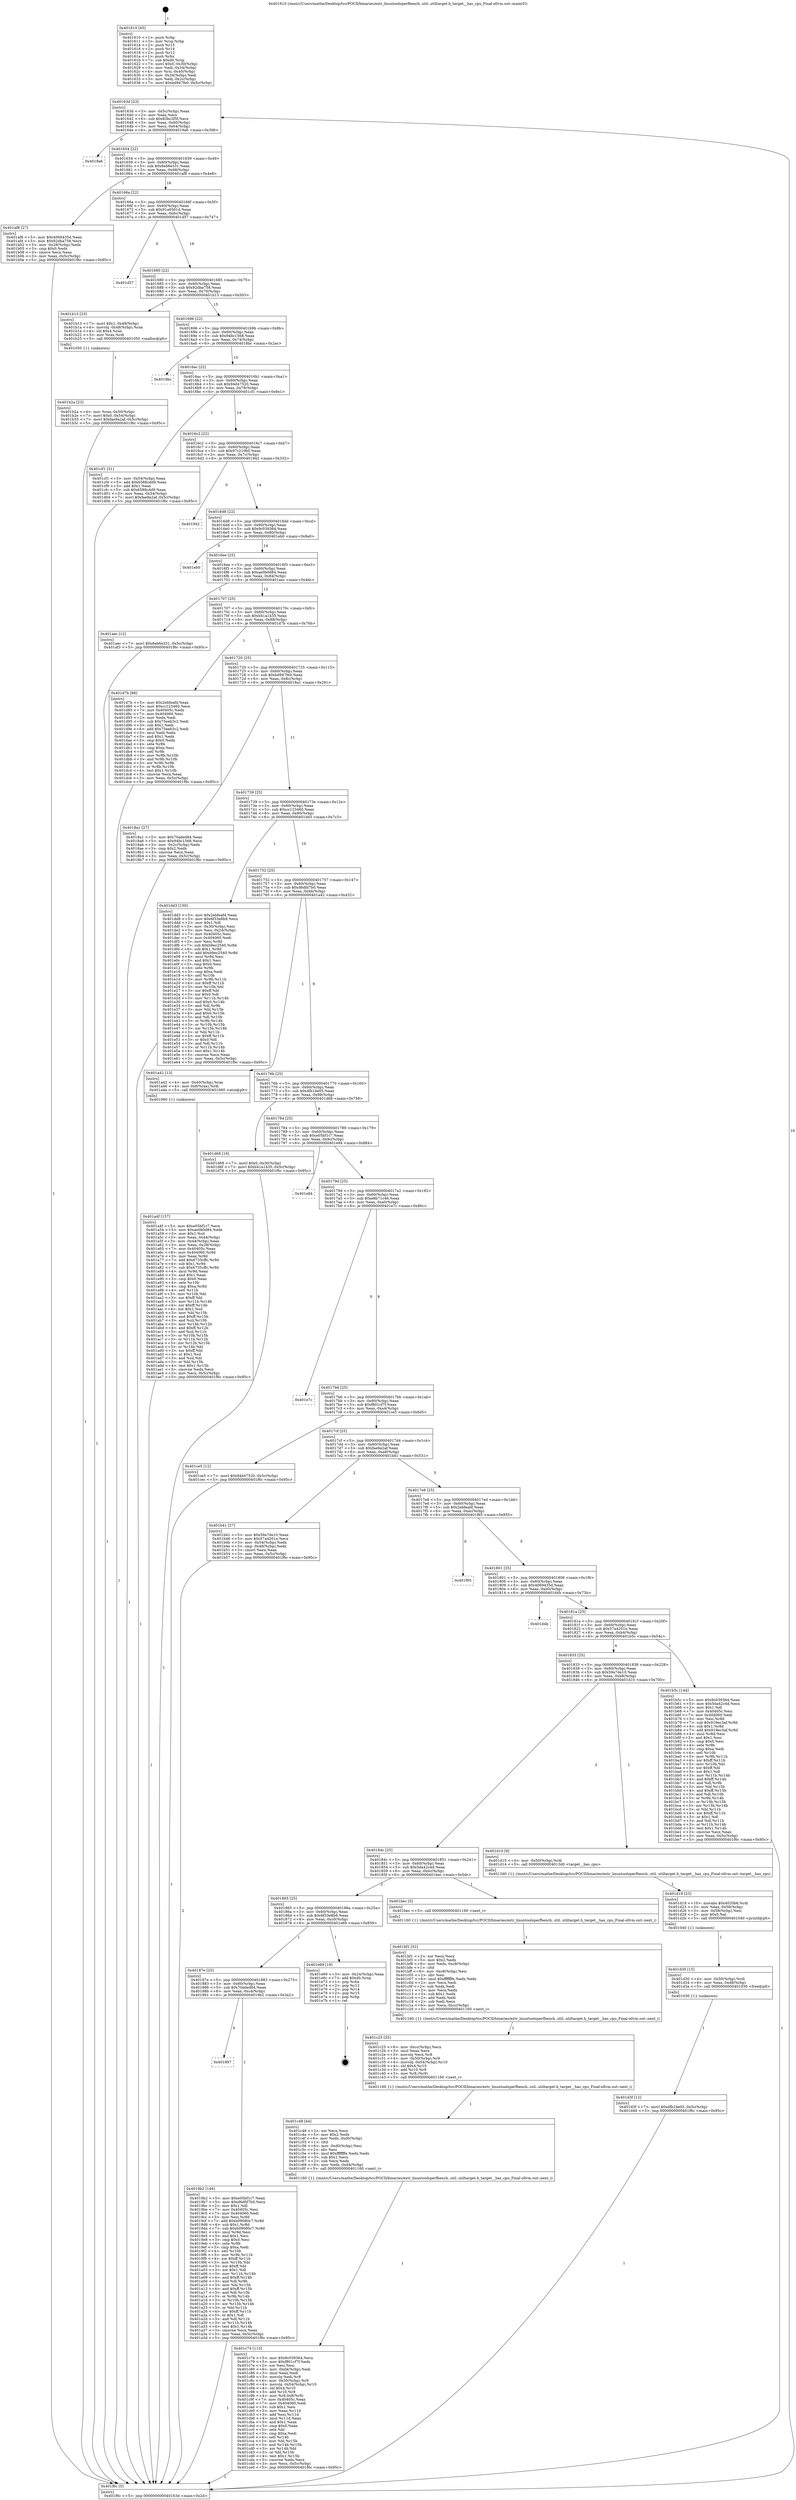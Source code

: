 digraph "0x401610" {
  label = "0x401610 (/mnt/c/Users/mathe/Desktop/tcc/POCII/binaries/extr_linuxtoolsperfbench..util..utiltarget.h_target__has_cpu_Final-ollvm.out::main(0))"
  labelloc = "t"
  node[shape=record]

  Entry [label="",width=0.3,height=0.3,shape=circle,fillcolor=black,style=filled]
  "0x40163d" [label="{
     0x40163d [23]\l
     | [instrs]\l
     &nbsp;&nbsp;0x40163d \<+3\>: mov -0x5c(%rbp),%eax\l
     &nbsp;&nbsp;0x401640 \<+2\>: mov %eax,%ecx\l
     &nbsp;&nbsp;0x401642 \<+6\>: sub $0x83bc3f5f,%ecx\l
     &nbsp;&nbsp;0x401648 \<+3\>: mov %eax,-0x60(%rbp)\l
     &nbsp;&nbsp;0x40164b \<+3\>: mov %ecx,-0x64(%rbp)\l
     &nbsp;&nbsp;0x40164e \<+6\>: je 00000000004019a6 \<main+0x396\>\l
  }"]
  "0x4019a6" [label="{
     0x4019a6\l
  }", style=dashed]
  "0x401654" [label="{
     0x401654 [22]\l
     | [instrs]\l
     &nbsp;&nbsp;0x401654 \<+5\>: jmp 0000000000401659 \<main+0x49\>\l
     &nbsp;&nbsp;0x401659 \<+3\>: mov -0x60(%rbp),%eax\l
     &nbsp;&nbsp;0x40165c \<+5\>: sub $0x8eb6e331,%eax\l
     &nbsp;&nbsp;0x401661 \<+3\>: mov %eax,-0x68(%rbp)\l
     &nbsp;&nbsp;0x401664 \<+6\>: je 0000000000401af8 \<main+0x4e8\>\l
  }"]
  Exit [label="",width=0.3,height=0.3,shape=circle,fillcolor=black,style=filled,peripheries=2]
  "0x401af8" [label="{
     0x401af8 [27]\l
     | [instrs]\l
     &nbsp;&nbsp;0x401af8 \<+5\>: mov $0x4069435d,%eax\l
     &nbsp;&nbsp;0x401afd \<+5\>: mov $0x92dba758,%ecx\l
     &nbsp;&nbsp;0x401b02 \<+3\>: mov -0x28(%rbp),%edx\l
     &nbsp;&nbsp;0x401b05 \<+3\>: cmp $0x0,%edx\l
     &nbsp;&nbsp;0x401b08 \<+3\>: cmove %ecx,%eax\l
     &nbsp;&nbsp;0x401b0b \<+3\>: mov %eax,-0x5c(%rbp)\l
     &nbsp;&nbsp;0x401b0e \<+5\>: jmp 0000000000401f6c \<main+0x95c\>\l
  }"]
  "0x40166a" [label="{
     0x40166a [22]\l
     | [instrs]\l
     &nbsp;&nbsp;0x40166a \<+5\>: jmp 000000000040166f \<main+0x5f\>\l
     &nbsp;&nbsp;0x40166f \<+3\>: mov -0x60(%rbp),%eax\l
     &nbsp;&nbsp;0x401672 \<+5\>: sub $0x91a6561d,%eax\l
     &nbsp;&nbsp;0x401677 \<+3\>: mov %eax,-0x6c(%rbp)\l
     &nbsp;&nbsp;0x40167a \<+6\>: je 0000000000401d57 \<main+0x747\>\l
  }"]
  "0x401d3f" [label="{
     0x401d3f [12]\l
     | [instrs]\l
     &nbsp;&nbsp;0x401d3f \<+7\>: movl $0xdfb1be05,-0x5c(%rbp)\l
     &nbsp;&nbsp;0x401d46 \<+5\>: jmp 0000000000401f6c \<main+0x95c\>\l
  }"]
  "0x401d57" [label="{
     0x401d57\l
  }", style=dashed]
  "0x401680" [label="{
     0x401680 [22]\l
     | [instrs]\l
     &nbsp;&nbsp;0x401680 \<+5\>: jmp 0000000000401685 \<main+0x75\>\l
     &nbsp;&nbsp;0x401685 \<+3\>: mov -0x60(%rbp),%eax\l
     &nbsp;&nbsp;0x401688 \<+5\>: sub $0x92dba758,%eax\l
     &nbsp;&nbsp;0x40168d \<+3\>: mov %eax,-0x70(%rbp)\l
     &nbsp;&nbsp;0x401690 \<+6\>: je 0000000000401b13 \<main+0x503\>\l
  }"]
  "0x401d30" [label="{
     0x401d30 [15]\l
     | [instrs]\l
     &nbsp;&nbsp;0x401d30 \<+4\>: mov -0x50(%rbp),%rdi\l
     &nbsp;&nbsp;0x401d34 \<+6\>: mov %eax,-0xd8(%rbp)\l
     &nbsp;&nbsp;0x401d3a \<+5\>: call 0000000000401030 \<free@plt\>\l
     | [calls]\l
     &nbsp;&nbsp;0x401030 \{1\} (unknown)\l
  }"]
  "0x401b13" [label="{
     0x401b13 [23]\l
     | [instrs]\l
     &nbsp;&nbsp;0x401b13 \<+7\>: movl $0x1,-0x48(%rbp)\l
     &nbsp;&nbsp;0x401b1a \<+4\>: movslq -0x48(%rbp),%rax\l
     &nbsp;&nbsp;0x401b1e \<+4\>: shl $0x4,%rax\l
     &nbsp;&nbsp;0x401b22 \<+3\>: mov %rax,%rdi\l
     &nbsp;&nbsp;0x401b25 \<+5\>: call 0000000000401050 \<malloc@plt\>\l
     | [calls]\l
     &nbsp;&nbsp;0x401050 \{1\} (unknown)\l
  }"]
  "0x401696" [label="{
     0x401696 [22]\l
     | [instrs]\l
     &nbsp;&nbsp;0x401696 \<+5\>: jmp 000000000040169b \<main+0x8b\>\l
     &nbsp;&nbsp;0x40169b \<+3\>: mov -0x60(%rbp),%eax\l
     &nbsp;&nbsp;0x40169e \<+5\>: sub $0x94bc1568,%eax\l
     &nbsp;&nbsp;0x4016a3 \<+3\>: mov %eax,-0x74(%rbp)\l
     &nbsp;&nbsp;0x4016a6 \<+6\>: je 00000000004018bc \<main+0x2ac\>\l
  }"]
  "0x401d19" [label="{
     0x401d19 [23]\l
     | [instrs]\l
     &nbsp;&nbsp;0x401d19 \<+10\>: movabs $0x4020b6,%rdi\l
     &nbsp;&nbsp;0x401d23 \<+3\>: mov %eax,-0x58(%rbp)\l
     &nbsp;&nbsp;0x401d26 \<+3\>: mov -0x58(%rbp),%esi\l
     &nbsp;&nbsp;0x401d29 \<+2\>: mov $0x0,%al\l
     &nbsp;&nbsp;0x401d2b \<+5\>: call 0000000000401040 \<printf@plt\>\l
     | [calls]\l
     &nbsp;&nbsp;0x401040 \{1\} (unknown)\l
  }"]
  "0x4018bc" [label="{
     0x4018bc\l
  }", style=dashed]
  "0x4016ac" [label="{
     0x4016ac [22]\l
     | [instrs]\l
     &nbsp;&nbsp;0x4016ac \<+5\>: jmp 00000000004016b1 \<main+0xa1\>\l
     &nbsp;&nbsp;0x4016b1 \<+3\>: mov -0x60(%rbp),%eax\l
     &nbsp;&nbsp;0x4016b4 \<+5\>: sub $0x94d47520,%eax\l
     &nbsp;&nbsp;0x4016b9 \<+3\>: mov %eax,-0x78(%rbp)\l
     &nbsp;&nbsp;0x4016bc \<+6\>: je 0000000000401cf1 \<main+0x6e1\>\l
  }"]
  "0x401c74" [label="{
     0x401c74 [113]\l
     | [instrs]\l
     &nbsp;&nbsp;0x401c74 \<+5\>: mov $0x9c039364,%ecx\l
     &nbsp;&nbsp;0x401c79 \<+5\>: mov $0xf801cf7f,%edx\l
     &nbsp;&nbsp;0x401c7e \<+2\>: xor %esi,%esi\l
     &nbsp;&nbsp;0x401c80 \<+6\>: mov -0xd4(%rbp),%edi\l
     &nbsp;&nbsp;0x401c86 \<+3\>: imul %eax,%edi\l
     &nbsp;&nbsp;0x401c89 \<+3\>: movslq %edi,%r8\l
     &nbsp;&nbsp;0x401c8c \<+4\>: mov -0x50(%rbp),%r9\l
     &nbsp;&nbsp;0x401c90 \<+4\>: movslq -0x54(%rbp),%r10\l
     &nbsp;&nbsp;0x401c94 \<+4\>: shl $0x4,%r10\l
     &nbsp;&nbsp;0x401c98 \<+3\>: add %r10,%r9\l
     &nbsp;&nbsp;0x401c9b \<+4\>: mov %r8,0x8(%r9)\l
     &nbsp;&nbsp;0x401c9f \<+7\>: mov 0x40405c,%eax\l
     &nbsp;&nbsp;0x401ca6 \<+7\>: mov 0x404060,%edi\l
     &nbsp;&nbsp;0x401cad \<+3\>: sub $0x1,%esi\l
     &nbsp;&nbsp;0x401cb0 \<+3\>: mov %eax,%r11d\l
     &nbsp;&nbsp;0x401cb3 \<+3\>: add %esi,%r11d\l
     &nbsp;&nbsp;0x401cb6 \<+4\>: imul %r11d,%eax\l
     &nbsp;&nbsp;0x401cba \<+3\>: and $0x1,%eax\l
     &nbsp;&nbsp;0x401cbd \<+3\>: cmp $0x0,%eax\l
     &nbsp;&nbsp;0x401cc0 \<+3\>: sete %bl\l
     &nbsp;&nbsp;0x401cc3 \<+3\>: cmp $0xa,%edi\l
     &nbsp;&nbsp;0x401cc6 \<+4\>: setl %r14b\l
     &nbsp;&nbsp;0x401cca \<+3\>: mov %bl,%r15b\l
     &nbsp;&nbsp;0x401ccd \<+3\>: and %r14b,%r15b\l
     &nbsp;&nbsp;0x401cd0 \<+3\>: xor %r14b,%bl\l
     &nbsp;&nbsp;0x401cd3 \<+3\>: or %bl,%r15b\l
     &nbsp;&nbsp;0x401cd6 \<+4\>: test $0x1,%r15b\l
     &nbsp;&nbsp;0x401cda \<+3\>: cmovne %edx,%ecx\l
     &nbsp;&nbsp;0x401cdd \<+3\>: mov %ecx,-0x5c(%rbp)\l
     &nbsp;&nbsp;0x401ce0 \<+5\>: jmp 0000000000401f6c \<main+0x95c\>\l
  }"]
  "0x401cf1" [label="{
     0x401cf1 [31]\l
     | [instrs]\l
     &nbsp;&nbsp;0x401cf1 \<+3\>: mov -0x54(%rbp),%eax\l
     &nbsp;&nbsp;0x401cf4 \<+5\>: add $0x6588cdd9,%eax\l
     &nbsp;&nbsp;0x401cf9 \<+3\>: add $0x1,%eax\l
     &nbsp;&nbsp;0x401cfc \<+5\>: sub $0x6588cdd9,%eax\l
     &nbsp;&nbsp;0x401d01 \<+3\>: mov %eax,-0x54(%rbp)\l
     &nbsp;&nbsp;0x401d04 \<+7\>: movl $0xfae9a2af,-0x5c(%rbp)\l
     &nbsp;&nbsp;0x401d0b \<+5\>: jmp 0000000000401f6c \<main+0x95c\>\l
  }"]
  "0x4016c2" [label="{
     0x4016c2 [22]\l
     | [instrs]\l
     &nbsp;&nbsp;0x4016c2 \<+5\>: jmp 00000000004016c7 \<main+0xb7\>\l
     &nbsp;&nbsp;0x4016c7 \<+3\>: mov -0x60(%rbp),%eax\l
     &nbsp;&nbsp;0x4016ca \<+5\>: sub $0x97c210b0,%eax\l
     &nbsp;&nbsp;0x4016cf \<+3\>: mov %eax,-0x7c(%rbp)\l
     &nbsp;&nbsp;0x4016d2 \<+6\>: je 0000000000401942 \<main+0x332\>\l
  }"]
  "0x401c48" [label="{
     0x401c48 [44]\l
     | [instrs]\l
     &nbsp;&nbsp;0x401c48 \<+2\>: xor %ecx,%ecx\l
     &nbsp;&nbsp;0x401c4a \<+5\>: mov $0x2,%edx\l
     &nbsp;&nbsp;0x401c4f \<+6\>: mov %edx,-0xd0(%rbp)\l
     &nbsp;&nbsp;0x401c55 \<+1\>: cltd\l
     &nbsp;&nbsp;0x401c56 \<+6\>: mov -0xd0(%rbp),%esi\l
     &nbsp;&nbsp;0x401c5c \<+2\>: idiv %esi\l
     &nbsp;&nbsp;0x401c5e \<+6\>: imul $0xfffffffe,%edx,%edx\l
     &nbsp;&nbsp;0x401c64 \<+3\>: sub $0x1,%ecx\l
     &nbsp;&nbsp;0x401c67 \<+2\>: sub %ecx,%edx\l
     &nbsp;&nbsp;0x401c69 \<+6\>: mov %edx,-0xd4(%rbp)\l
     &nbsp;&nbsp;0x401c6f \<+5\>: call 0000000000401160 \<next_i\>\l
     | [calls]\l
     &nbsp;&nbsp;0x401160 \{1\} (/mnt/c/Users/mathe/Desktop/tcc/POCII/binaries/extr_linuxtoolsperfbench..util..utiltarget.h_target__has_cpu_Final-ollvm.out::next_i)\l
  }"]
  "0x401942" [label="{
     0x401942\l
  }", style=dashed]
  "0x4016d8" [label="{
     0x4016d8 [22]\l
     | [instrs]\l
     &nbsp;&nbsp;0x4016d8 \<+5\>: jmp 00000000004016dd \<main+0xcd\>\l
     &nbsp;&nbsp;0x4016dd \<+3\>: mov -0x60(%rbp),%eax\l
     &nbsp;&nbsp;0x4016e0 \<+5\>: sub $0x9c039364,%eax\l
     &nbsp;&nbsp;0x4016e5 \<+3\>: mov %eax,-0x80(%rbp)\l
     &nbsp;&nbsp;0x4016e8 \<+6\>: je 0000000000401eb0 \<main+0x8a0\>\l
  }"]
  "0x401c25" [label="{
     0x401c25 [35]\l
     | [instrs]\l
     &nbsp;&nbsp;0x401c25 \<+6\>: mov -0xcc(%rbp),%ecx\l
     &nbsp;&nbsp;0x401c2b \<+3\>: imul %eax,%ecx\l
     &nbsp;&nbsp;0x401c2e \<+3\>: movslq %ecx,%r8\l
     &nbsp;&nbsp;0x401c31 \<+4\>: mov -0x50(%rbp),%r9\l
     &nbsp;&nbsp;0x401c35 \<+4\>: movslq -0x54(%rbp),%r10\l
     &nbsp;&nbsp;0x401c39 \<+4\>: shl $0x4,%r10\l
     &nbsp;&nbsp;0x401c3d \<+3\>: add %r10,%r9\l
     &nbsp;&nbsp;0x401c40 \<+3\>: mov %r8,(%r9)\l
     &nbsp;&nbsp;0x401c43 \<+5\>: call 0000000000401160 \<next_i\>\l
     | [calls]\l
     &nbsp;&nbsp;0x401160 \{1\} (/mnt/c/Users/mathe/Desktop/tcc/POCII/binaries/extr_linuxtoolsperfbench..util..utiltarget.h_target__has_cpu_Final-ollvm.out::next_i)\l
  }"]
  "0x401eb0" [label="{
     0x401eb0\l
  }", style=dashed]
  "0x4016ee" [label="{
     0x4016ee [25]\l
     | [instrs]\l
     &nbsp;&nbsp;0x4016ee \<+5\>: jmp 00000000004016f3 \<main+0xe3\>\l
     &nbsp;&nbsp;0x4016f3 \<+3\>: mov -0x60(%rbp),%eax\l
     &nbsp;&nbsp;0x4016f6 \<+5\>: sub $0xae0b0d84,%eax\l
     &nbsp;&nbsp;0x4016fb \<+6\>: mov %eax,-0x84(%rbp)\l
     &nbsp;&nbsp;0x401701 \<+6\>: je 0000000000401aec \<main+0x4dc\>\l
  }"]
  "0x401bf1" [label="{
     0x401bf1 [52]\l
     | [instrs]\l
     &nbsp;&nbsp;0x401bf1 \<+2\>: xor %ecx,%ecx\l
     &nbsp;&nbsp;0x401bf3 \<+5\>: mov $0x2,%edx\l
     &nbsp;&nbsp;0x401bf8 \<+6\>: mov %edx,-0xc8(%rbp)\l
     &nbsp;&nbsp;0x401bfe \<+1\>: cltd\l
     &nbsp;&nbsp;0x401bff \<+6\>: mov -0xc8(%rbp),%esi\l
     &nbsp;&nbsp;0x401c05 \<+2\>: idiv %esi\l
     &nbsp;&nbsp;0x401c07 \<+6\>: imul $0xfffffffe,%edx,%edx\l
     &nbsp;&nbsp;0x401c0d \<+2\>: mov %ecx,%edi\l
     &nbsp;&nbsp;0x401c0f \<+2\>: sub %edx,%edi\l
     &nbsp;&nbsp;0x401c11 \<+2\>: mov %ecx,%edx\l
     &nbsp;&nbsp;0x401c13 \<+3\>: sub $0x1,%edx\l
     &nbsp;&nbsp;0x401c16 \<+2\>: add %edx,%edi\l
     &nbsp;&nbsp;0x401c18 \<+2\>: sub %edi,%ecx\l
     &nbsp;&nbsp;0x401c1a \<+6\>: mov %ecx,-0xcc(%rbp)\l
     &nbsp;&nbsp;0x401c20 \<+5\>: call 0000000000401160 \<next_i\>\l
     | [calls]\l
     &nbsp;&nbsp;0x401160 \{1\} (/mnt/c/Users/mathe/Desktop/tcc/POCII/binaries/extr_linuxtoolsperfbench..util..utiltarget.h_target__has_cpu_Final-ollvm.out::next_i)\l
  }"]
  "0x401aec" [label="{
     0x401aec [12]\l
     | [instrs]\l
     &nbsp;&nbsp;0x401aec \<+7\>: movl $0x8eb6e331,-0x5c(%rbp)\l
     &nbsp;&nbsp;0x401af3 \<+5\>: jmp 0000000000401f6c \<main+0x95c\>\l
  }"]
  "0x401707" [label="{
     0x401707 [25]\l
     | [instrs]\l
     &nbsp;&nbsp;0x401707 \<+5\>: jmp 000000000040170c \<main+0xfc\>\l
     &nbsp;&nbsp;0x40170c \<+3\>: mov -0x60(%rbp),%eax\l
     &nbsp;&nbsp;0x40170f \<+5\>: sub $0xb41a1435,%eax\l
     &nbsp;&nbsp;0x401714 \<+6\>: mov %eax,-0x88(%rbp)\l
     &nbsp;&nbsp;0x40171a \<+6\>: je 0000000000401d7b \<main+0x76b\>\l
  }"]
  "0x401b2a" [label="{
     0x401b2a [23]\l
     | [instrs]\l
     &nbsp;&nbsp;0x401b2a \<+4\>: mov %rax,-0x50(%rbp)\l
     &nbsp;&nbsp;0x401b2e \<+7\>: movl $0x0,-0x54(%rbp)\l
     &nbsp;&nbsp;0x401b35 \<+7\>: movl $0xfae9a2af,-0x5c(%rbp)\l
     &nbsp;&nbsp;0x401b3c \<+5\>: jmp 0000000000401f6c \<main+0x95c\>\l
  }"]
  "0x401d7b" [label="{
     0x401d7b [88]\l
     | [instrs]\l
     &nbsp;&nbsp;0x401d7b \<+5\>: mov $0x2ebfeafd,%eax\l
     &nbsp;&nbsp;0x401d80 \<+5\>: mov $0xcc123460,%ecx\l
     &nbsp;&nbsp;0x401d85 \<+7\>: mov 0x40405c,%edx\l
     &nbsp;&nbsp;0x401d8c \<+7\>: mov 0x404060,%esi\l
     &nbsp;&nbsp;0x401d93 \<+2\>: mov %edx,%edi\l
     &nbsp;&nbsp;0x401d95 \<+6\>: sub $0x75eeb3c2,%edi\l
     &nbsp;&nbsp;0x401d9b \<+3\>: sub $0x1,%edi\l
     &nbsp;&nbsp;0x401d9e \<+6\>: add $0x75eeb3c2,%edi\l
     &nbsp;&nbsp;0x401da4 \<+3\>: imul %edi,%edx\l
     &nbsp;&nbsp;0x401da7 \<+3\>: and $0x1,%edx\l
     &nbsp;&nbsp;0x401daa \<+3\>: cmp $0x0,%edx\l
     &nbsp;&nbsp;0x401dad \<+4\>: sete %r8b\l
     &nbsp;&nbsp;0x401db1 \<+3\>: cmp $0xa,%esi\l
     &nbsp;&nbsp;0x401db4 \<+4\>: setl %r9b\l
     &nbsp;&nbsp;0x401db8 \<+3\>: mov %r8b,%r10b\l
     &nbsp;&nbsp;0x401dbb \<+3\>: and %r9b,%r10b\l
     &nbsp;&nbsp;0x401dbe \<+3\>: xor %r9b,%r8b\l
     &nbsp;&nbsp;0x401dc1 \<+3\>: or %r8b,%r10b\l
     &nbsp;&nbsp;0x401dc4 \<+4\>: test $0x1,%r10b\l
     &nbsp;&nbsp;0x401dc8 \<+3\>: cmovne %ecx,%eax\l
     &nbsp;&nbsp;0x401dcb \<+3\>: mov %eax,-0x5c(%rbp)\l
     &nbsp;&nbsp;0x401dce \<+5\>: jmp 0000000000401f6c \<main+0x95c\>\l
  }"]
  "0x401720" [label="{
     0x401720 [25]\l
     | [instrs]\l
     &nbsp;&nbsp;0x401720 \<+5\>: jmp 0000000000401725 \<main+0x115\>\l
     &nbsp;&nbsp;0x401725 \<+3\>: mov -0x60(%rbp),%eax\l
     &nbsp;&nbsp;0x401728 \<+5\>: sub $0xbd947fe0,%eax\l
     &nbsp;&nbsp;0x40172d \<+6\>: mov %eax,-0x8c(%rbp)\l
     &nbsp;&nbsp;0x401733 \<+6\>: je 00000000004018a1 \<main+0x291\>\l
  }"]
  "0x401a4f" [label="{
     0x401a4f [157]\l
     | [instrs]\l
     &nbsp;&nbsp;0x401a4f \<+5\>: mov $0xe05bf1c7,%ecx\l
     &nbsp;&nbsp;0x401a54 \<+5\>: mov $0xae0b0d84,%edx\l
     &nbsp;&nbsp;0x401a59 \<+3\>: mov $0x1,%sil\l
     &nbsp;&nbsp;0x401a5c \<+3\>: mov %eax,-0x44(%rbp)\l
     &nbsp;&nbsp;0x401a5f \<+3\>: mov -0x44(%rbp),%eax\l
     &nbsp;&nbsp;0x401a62 \<+3\>: mov %eax,-0x28(%rbp)\l
     &nbsp;&nbsp;0x401a65 \<+7\>: mov 0x40405c,%eax\l
     &nbsp;&nbsp;0x401a6c \<+8\>: mov 0x404060,%r8d\l
     &nbsp;&nbsp;0x401a74 \<+3\>: mov %eax,%r9d\l
     &nbsp;&nbsp;0x401a77 \<+7\>: add $0x6735cffc,%r9d\l
     &nbsp;&nbsp;0x401a7e \<+4\>: sub $0x1,%r9d\l
     &nbsp;&nbsp;0x401a82 \<+7\>: sub $0x6735cffc,%r9d\l
     &nbsp;&nbsp;0x401a89 \<+4\>: imul %r9d,%eax\l
     &nbsp;&nbsp;0x401a8d \<+3\>: and $0x1,%eax\l
     &nbsp;&nbsp;0x401a90 \<+3\>: cmp $0x0,%eax\l
     &nbsp;&nbsp;0x401a93 \<+4\>: sete %r10b\l
     &nbsp;&nbsp;0x401a97 \<+4\>: cmp $0xa,%r8d\l
     &nbsp;&nbsp;0x401a9b \<+4\>: setl %r11b\l
     &nbsp;&nbsp;0x401a9f \<+3\>: mov %r10b,%bl\l
     &nbsp;&nbsp;0x401aa2 \<+3\>: xor $0xff,%bl\l
     &nbsp;&nbsp;0x401aa5 \<+3\>: mov %r11b,%r14b\l
     &nbsp;&nbsp;0x401aa8 \<+4\>: xor $0xff,%r14b\l
     &nbsp;&nbsp;0x401aac \<+4\>: xor $0x1,%sil\l
     &nbsp;&nbsp;0x401ab0 \<+3\>: mov %bl,%r15b\l
     &nbsp;&nbsp;0x401ab3 \<+4\>: and $0xff,%r15b\l
     &nbsp;&nbsp;0x401ab7 \<+3\>: and %sil,%r10b\l
     &nbsp;&nbsp;0x401aba \<+3\>: mov %r14b,%r12b\l
     &nbsp;&nbsp;0x401abd \<+4\>: and $0xff,%r12b\l
     &nbsp;&nbsp;0x401ac1 \<+3\>: and %sil,%r11b\l
     &nbsp;&nbsp;0x401ac4 \<+3\>: or %r10b,%r15b\l
     &nbsp;&nbsp;0x401ac7 \<+3\>: or %r11b,%r12b\l
     &nbsp;&nbsp;0x401aca \<+3\>: xor %r12b,%r15b\l
     &nbsp;&nbsp;0x401acd \<+3\>: or %r14b,%bl\l
     &nbsp;&nbsp;0x401ad0 \<+3\>: xor $0xff,%bl\l
     &nbsp;&nbsp;0x401ad3 \<+4\>: or $0x1,%sil\l
     &nbsp;&nbsp;0x401ad7 \<+3\>: and %sil,%bl\l
     &nbsp;&nbsp;0x401ada \<+3\>: or %bl,%r15b\l
     &nbsp;&nbsp;0x401add \<+4\>: test $0x1,%r15b\l
     &nbsp;&nbsp;0x401ae1 \<+3\>: cmovne %edx,%ecx\l
     &nbsp;&nbsp;0x401ae4 \<+3\>: mov %ecx,-0x5c(%rbp)\l
     &nbsp;&nbsp;0x401ae7 \<+5\>: jmp 0000000000401f6c \<main+0x95c\>\l
  }"]
  "0x4018a1" [label="{
     0x4018a1 [27]\l
     | [instrs]\l
     &nbsp;&nbsp;0x4018a1 \<+5\>: mov $0x70aded84,%eax\l
     &nbsp;&nbsp;0x4018a6 \<+5\>: mov $0x94bc1568,%ecx\l
     &nbsp;&nbsp;0x4018ab \<+3\>: mov -0x2c(%rbp),%edx\l
     &nbsp;&nbsp;0x4018ae \<+3\>: cmp $0x2,%edx\l
     &nbsp;&nbsp;0x4018b1 \<+3\>: cmovne %ecx,%eax\l
     &nbsp;&nbsp;0x4018b4 \<+3\>: mov %eax,-0x5c(%rbp)\l
     &nbsp;&nbsp;0x4018b7 \<+5\>: jmp 0000000000401f6c \<main+0x95c\>\l
  }"]
  "0x401739" [label="{
     0x401739 [25]\l
     | [instrs]\l
     &nbsp;&nbsp;0x401739 \<+5\>: jmp 000000000040173e \<main+0x12e\>\l
     &nbsp;&nbsp;0x40173e \<+3\>: mov -0x60(%rbp),%eax\l
     &nbsp;&nbsp;0x401741 \<+5\>: sub $0xcc123460,%eax\l
     &nbsp;&nbsp;0x401746 \<+6\>: mov %eax,-0x90(%rbp)\l
     &nbsp;&nbsp;0x40174c \<+6\>: je 0000000000401dd3 \<main+0x7c3\>\l
  }"]
  "0x401f6c" [label="{
     0x401f6c [5]\l
     | [instrs]\l
     &nbsp;&nbsp;0x401f6c \<+5\>: jmp 000000000040163d \<main+0x2d\>\l
  }"]
  "0x401610" [label="{
     0x401610 [45]\l
     | [instrs]\l
     &nbsp;&nbsp;0x401610 \<+1\>: push %rbp\l
     &nbsp;&nbsp;0x401611 \<+3\>: mov %rsp,%rbp\l
     &nbsp;&nbsp;0x401614 \<+2\>: push %r15\l
     &nbsp;&nbsp;0x401616 \<+2\>: push %r14\l
     &nbsp;&nbsp;0x401618 \<+2\>: push %r12\l
     &nbsp;&nbsp;0x40161a \<+1\>: push %rbx\l
     &nbsp;&nbsp;0x40161b \<+7\>: sub $0xd0,%rsp\l
     &nbsp;&nbsp;0x401622 \<+7\>: movl $0x0,-0x30(%rbp)\l
     &nbsp;&nbsp;0x401629 \<+3\>: mov %edi,-0x34(%rbp)\l
     &nbsp;&nbsp;0x40162c \<+4\>: mov %rsi,-0x40(%rbp)\l
     &nbsp;&nbsp;0x401630 \<+3\>: mov -0x34(%rbp),%edi\l
     &nbsp;&nbsp;0x401633 \<+3\>: mov %edi,-0x2c(%rbp)\l
     &nbsp;&nbsp;0x401636 \<+7\>: movl $0xbd947fe0,-0x5c(%rbp)\l
  }"]
  "0x401897" [label="{
     0x401897\l
  }", style=dashed]
  "0x401dd3" [label="{
     0x401dd3 [150]\l
     | [instrs]\l
     &nbsp;&nbsp;0x401dd3 \<+5\>: mov $0x2ebfeafd,%eax\l
     &nbsp;&nbsp;0x401dd8 \<+5\>: mov $0x6f33e8b9,%ecx\l
     &nbsp;&nbsp;0x401ddd \<+2\>: mov $0x1,%dl\l
     &nbsp;&nbsp;0x401ddf \<+3\>: mov -0x30(%rbp),%esi\l
     &nbsp;&nbsp;0x401de2 \<+3\>: mov %esi,-0x24(%rbp)\l
     &nbsp;&nbsp;0x401de5 \<+7\>: mov 0x40405c,%esi\l
     &nbsp;&nbsp;0x401dec \<+7\>: mov 0x404060,%edi\l
     &nbsp;&nbsp;0x401df3 \<+3\>: mov %esi,%r8d\l
     &nbsp;&nbsp;0x401df6 \<+7\>: sub $0xb9ec2540,%r8d\l
     &nbsp;&nbsp;0x401dfd \<+4\>: sub $0x1,%r8d\l
     &nbsp;&nbsp;0x401e01 \<+7\>: add $0xb9ec2540,%r8d\l
     &nbsp;&nbsp;0x401e08 \<+4\>: imul %r8d,%esi\l
     &nbsp;&nbsp;0x401e0c \<+3\>: and $0x1,%esi\l
     &nbsp;&nbsp;0x401e0f \<+3\>: cmp $0x0,%esi\l
     &nbsp;&nbsp;0x401e12 \<+4\>: sete %r9b\l
     &nbsp;&nbsp;0x401e16 \<+3\>: cmp $0xa,%edi\l
     &nbsp;&nbsp;0x401e19 \<+4\>: setl %r10b\l
     &nbsp;&nbsp;0x401e1d \<+3\>: mov %r9b,%r11b\l
     &nbsp;&nbsp;0x401e20 \<+4\>: xor $0xff,%r11b\l
     &nbsp;&nbsp;0x401e24 \<+3\>: mov %r10b,%bl\l
     &nbsp;&nbsp;0x401e27 \<+3\>: xor $0xff,%bl\l
     &nbsp;&nbsp;0x401e2a \<+3\>: xor $0x0,%dl\l
     &nbsp;&nbsp;0x401e2d \<+3\>: mov %r11b,%r14b\l
     &nbsp;&nbsp;0x401e30 \<+4\>: and $0x0,%r14b\l
     &nbsp;&nbsp;0x401e34 \<+3\>: and %dl,%r9b\l
     &nbsp;&nbsp;0x401e37 \<+3\>: mov %bl,%r15b\l
     &nbsp;&nbsp;0x401e3a \<+4\>: and $0x0,%r15b\l
     &nbsp;&nbsp;0x401e3e \<+3\>: and %dl,%r10b\l
     &nbsp;&nbsp;0x401e41 \<+3\>: or %r9b,%r14b\l
     &nbsp;&nbsp;0x401e44 \<+3\>: or %r10b,%r15b\l
     &nbsp;&nbsp;0x401e47 \<+3\>: xor %r15b,%r14b\l
     &nbsp;&nbsp;0x401e4a \<+3\>: or %bl,%r11b\l
     &nbsp;&nbsp;0x401e4d \<+4\>: xor $0xff,%r11b\l
     &nbsp;&nbsp;0x401e51 \<+3\>: or $0x0,%dl\l
     &nbsp;&nbsp;0x401e54 \<+3\>: and %dl,%r11b\l
     &nbsp;&nbsp;0x401e57 \<+3\>: or %r11b,%r14b\l
     &nbsp;&nbsp;0x401e5a \<+4\>: test $0x1,%r14b\l
     &nbsp;&nbsp;0x401e5e \<+3\>: cmovne %ecx,%eax\l
     &nbsp;&nbsp;0x401e61 \<+3\>: mov %eax,-0x5c(%rbp)\l
     &nbsp;&nbsp;0x401e64 \<+5\>: jmp 0000000000401f6c \<main+0x95c\>\l
  }"]
  "0x401752" [label="{
     0x401752 [25]\l
     | [instrs]\l
     &nbsp;&nbsp;0x401752 \<+5\>: jmp 0000000000401757 \<main+0x147\>\l
     &nbsp;&nbsp;0x401757 \<+3\>: mov -0x60(%rbp),%eax\l
     &nbsp;&nbsp;0x40175a \<+5\>: sub $0xd6dfd7b0,%eax\l
     &nbsp;&nbsp;0x40175f \<+6\>: mov %eax,-0x94(%rbp)\l
     &nbsp;&nbsp;0x401765 \<+6\>: je 0000000000401a42 \<main+0x432\>\l
  }"]
  "0x4019b2" [label="{
     0x4019b2 [144]\l
     | [instrs]\l
     &nbsp;&nbsp;0x4019b2 \<+5\>: mov $0xe05bf1c7,%eax\l
     &nbsp;&nbsp;0x4019b7 \<+5\>: mov $0xd6dfd7b0,%ecx\l
     &nbsp;&nbsp;0x4019bc \<+2\>: mov $0x1,%dl\l
     &nbsp;&nbsp;0x4019be \<+7\>: mov 0x40405c,%esi\l
     &nbsp;&nbsp;0x4019c5 \<+7\>: mov 0x404060,%edi\l
     &nbsp;&nbsp;0x4019cc \<+3\>: mov %esi,%r8d\l
     &nbsp;&nbsp;0x4019cf \<+7\>: add $0xb09080c7,%r8d\l
     &nbsp;&nbsp;0x4019d6 \<+4\>: sub $0x1,%r8d\l
     &nbsp;&nbsp;0x4019da \<+7\>: sub $0xb09080c7,%r8d\l
     &nbsp;&nbsp;0x4019e1 \<+4\>: imul %r8d,%esi\l
     &nbsp;&nbsp;0x4019e5 \<+3\>: and $0x1,%esi\l
     &nbsp;&nbsp;0x4019e8 \<+3\>: cmp $0x0,%esi\l
     &nbsp;&nbsp;0x4019eb \<+4\>: sete %r9b\l
     &nbsp;&nbsp;0x4019ef \<+3\>: cmp $0xa,%edi\l
     &nbsp;&nbsp;0x4019f2 \<+4\>: setl %r10b\l
     &nbsp;&nbsp;0x4019f6 \<+3\>: mov %r9b,%r11b\l
     &nbsp;&nbsp;0x4019f9 \<+4\>: xor $0xff,%r11b\l
     &nbsp;&nbsp;0x4019fd \<+3\>: mov %r10b,%bl\l
     &nbsp;&nbsp;0x401a00 \<+3\>: xor $0xff,%bl\l
     &nbsp;&nbsp;0x401a03 \<+3\>: xor $0x1,%dl\l
     &nbsp;&nbsp;0x401a06 \<+3\>: mov %r11b,%r14b\l
     &nbsp;&nbsp;0x401a09 \<+4\>: and $0xff,%r14b\l
     &nbsp;&nbsp;0x401a0d \<+3\>: and %dl,%r9b\l
     &nbsp;&nbsp;0x401a10 \<+3\>: mov %bl,%r15b\l
     &nbsp;&nbsp;0x401a13 \<+4\>: and $0xff,%r15b\l
     &nbsp;&nbsp;0x401a17 \<+3\>: and %dl,%r10b\l
     &nbsp;&nbsp;0x401a1a \<+3\>: or %r9b,%r14b\l
     &nbsp;&nbsp;0x401a1d \<+3\>: or %r10b,%r15b\l
     &nbsp;&nbsp;0x401a20 \<+3\>: xor %r15b,%r14b\l
     &nbsp;&nbsp;0x401a23 \<+3\>: or %bl,%r11b\l
     &nbsp;&nbsp;0x401a26 \<+4\>: xor $0xff,%r11b\l
     &nbsp;&nbsp;0x401a2a \<+3\>: or $0x1,%dl\l
     &nbsp;&nbsp;0x401a2d \<+3\>: and %dl,%r11b\l
     &nbsp;&nbsp;0x401a30 \<+3\>: or %r11b,%r14b\l
     &nbsp;&nbsp;0x401a33 \<+4\>: test $0x1,%r14b\l
     &nbsp;&nbsp;0x401a37 \<+3\>: cmovne %ecx,%eax\l
     &nbsp;&nbsp;0x401a3a \<+3\>: mov %eax,-0x5c(%rbp)\l
     &nbsp;&nbsp;0x401a3d \<+5\>: jmp 0000000000401f6c \<main+0x95c\>\l
  }"]
  "0x401a42" [label="{
     0x401a42 [13]\l
     | [instrs]\l
     &nbsp;&nbsp;0x401a42 \<+4\>: mov -0x40(%rbp),%rax\l
     &nbsp;&nbsp;0x401a46 \<+4\>: mov 0x8(%rax),%rdi\l
     &nbsp;&nbsp;0x401a4a \<+5\>: call 0000000000401060 \<atoi@plt\>\l
     | [calls]\l
     &nbsp;&nbsp;0x401060 \{1\} (unknown)\l
  }"]
  "0x40176b" [label="{
     0x40176b [25]\l
     | [instrs]\l
     &nbsp;&nbsp;0x40176b \<+5\>: jmp 0000000000401770 \<main+0x160\>\l
     &nbsp;&nbsp;0x401770 \<+3\>: mov -0x60(%rbp),%eax\l
     &nbsp;&nbsp;0x401773 \<+5\>: sub $0xdfb1be05,%eax\l
     &nbsp;&nbsp;0x401778 \<+6\>: mov %eax,-0x98(%rbp)\l
     &nbsp;&nbsp;0x40177e \<+6\>: je 0000000000401d68 \<main+0x758\>\l
  }"]
  "0x40187e" [label="{
     0x40187e [25]\l
     | [instrs]\l
     &nbsp;&nbsp;0x40187e \<+5\>: jmp 0000000000401883 \<main+0x273\>\l
     &nbsp;&nbsp;0x401883 \<+3\>: mov -0x60(%rbp),%eax\l
     &nbsp;&nbsp;0x401886 \<+5\>: sub $0x70aded84,%eax\l
     &nbsp;&nbsp;0x40188b \<+6\>: mov %eax,-0xc4(%rbp)\l
     &nbsp;&nbsp;0x401891 \<+6\>: je 00000000004019b2 \<main+0x3a2\>\l
  }"]
  "0x401d68" [label="{
     0x401d68 [19]\l
     | [instrs]\l
     &nbsp;&nbsp;0x401d68 \<+7\>: movl $0x0,-0x30(%rbp)\l
     &nbsp;&nbsp;0x401d6f \<+7\>: movl $0xb41a1435,-0x5c(%rbp)\l
     &nbsp;&nbsp;0x401d76 \<+5\>: jmp 0000000000401f6c \<main+0x95c\>\l
  }"]
  "0x401784" [label="{
     0x401784 [25]\l
     | [instrs]\l
     &nbsp;&nbsp;0x401784 \<+5\>: jmp 0000000000401789 \<main+0x179\>\l
     &nbsp;&nbsp;0x401789 \<+3\>: mov -0x60(%rbp),%eax\l
     &nbsp;&nbsp;0x40178c \<+5\>: sub $0xe05bf1c7,%eax\l
     &nbsp;&nbsp;0x401791 \<+6\>: mov %eax,-0x9c(%rbp)\l
     &nbsp;&nbsp;0x401797 \<+6\>: je 0000000000401e94 \<main+0x884\>\l
  }"]
  "0x401e69" [label="{
     0x401e69 [19]\l
     | [instrs]\l
     &nbsp;&nbsp;0x401e69 \<+3\>: mov -0x24(%rbp),%eax\l
     &nbsp;&nbsp;0x401e6c \<+7\>: add $0xd0,%rsp\l
     &nbsp;&nbsp;0x401e73 \<+1\>: pop %rbx\l
     &nbsp;&nbsp;0x401e74 \<+2\>: pop %r12\l
     &nbsp;&nbsp;0x401e76 \<+2\>: pop %r14\l
     &nbsp;&nbsp;0x401e78 \<+2\>: pop %r15\l
     &nbsp;&nbsp;0x401e7a \<+1\>: pop %rbp\l
     &nbsp;&nbsp;0x401e7b \<+1\>: ret\l
  }"]
  "0x401e94" [label="{
     0x401e94\l
  }", style=dashed]
  "0x40179d" [label="{
     0x40179d [25]\l
     | [instrs]\l
     &nbsp;&nbsp;0x40179d \<+5\>: jmp 00000000004017a2 \<main+0x192\>\l
     &nbsp;&nbsp;0x4017a2 \<+3\>: mov -0x60(%rbp),%eax\l
     &nbsp;&nbsp;0x4017a5 \<+5\>: sub $0xe8b71c46,%eax\l
     &nbsp;&nbsp;0x4017aa \<+6\>: mov %eax,-0xa0(%rbp)\l
     &nbsp;&nbsp;0x4017b0 \<+6\>: je 0000000000401e7c \<main+0x86c\>\l
  }"]
  "0x401865" [label="{
     0x401865 [25]\l
     | [instrs]\l
     &nbsp;&nbsp;0x401865 \<+5\>: jmp 000000000040186a \<main+0x25a\>\l
     &nbsp;&nbsp;0x40186a \<+3\>: mov -0x60(%rbp),%eax\l
     &nbsp;&nbsp;0x40186d \<+5\>: sub $0x6f33e8b9,%eax\l
     &nbsp;&nbsp;0x401872 \<+6\>: mov %eax,-0xc0(%rbp)\l
     &nbsp;&nbsp;0x401878 \<+6\>: je 0000000000401e69 \<main+0x859\>\l
  }"]
  "0x401e7c" [label="{
     0x401e7c\l
  }", style=dashed]
  "0x4017b6" [label="{
     0x4017b6 [25]\l
     | [instrs]\l
     &nbsp;&nbsp;0x4017b6 \<+5\>: jmp 00000000004017bb \<main+0x1ab\>\l
     &nbsp;&nbsp;0x4017bb \<+3\>: mov -0x60(%rbp),%eax\l
     &nbsp;&nbsp;0x4017be \<+5\>: sub $0xf801cf7f,%eax\l
     &nbsp;&nbsp;0x4017c3 \<+6\>: mov %eax,-0xa4(%rbp)\l
     &nbsp;&nbsp;0x4017c9 \<+6\>: je 0000000000401ce5 \<main+0x6d5\>\l
  }"]
  "0x401bec" [label="{
     0x401bec [5]\l
     | [instrs]\l
     &nbsp;&nbsp;0x401bec \<+5\>: call 0000000000401160 \<next_i\>\l
     | [calls]\l
     &nbsp;&nbsp;0x401160 \{1\} (/mnt/c/Users/mathe/Desktop/tcc/POCII/binaries/extr_linuxtoolsperfbench..util..utiltarget.h_target__has_cpu_Final-ollvm.out::next_i)\l
  }"]
  "0x401ce5" [label="{
     0x401ce5 [12]\l
     | [instrs]\l
     &nbsp;&nbsp;0x401ce5 \<+7\>: movl $0x94d47520,-0x5c(%rbp)\l
     &nbsp;&nbsp;0x401cec \<+5\>: jmp 0000000000401f6c \<main+0x95c\>\l
  }"]
  "0x4017cf" [label="{
     0x4017cf [25]\l
     | [instrs]\l
     &nbsp;&nbsp;0x4017cf \<+5\>: jmp 00000000004017d4 \<main+0x1c4\>\l
     &nbsp;&nbsp;0x4017d4 \<+3\>: mov -0x60(%rbp),%eax\l
     &nbsp;&nbsp;0x4017d7 \<+5\>: sub $0xfae9a2af,%eax\l
     &nbsp;&nbsp;0x4017dc \<+6\>: mov %eax,-0xa8(%rbp)\l
     &nbsp;&nbsp;0x4017e2 \<+6\>: je 0000000000401b41 \<main+0x531\>\l
  }"]
  "0x40184c" [label="{
     0x40184c [25]\l
     | [instrs]\l
     &nbsp;&nbsp;0x40184c \<+5\>: jmp 0000000000401851 \<main+0x241\>\l
     &nbsp;&nbsp;0x401851 \<+3\>: mov -0x60(%rbp),%eax\l
     &nbsp;&nbsp;0x401854 \<+5\>: sub $0x5da42c4d,%eax\l
     &nbsp;&nbsp;0x401859 \<+6\>: mov %eax,-0xbc(%rbp)\l
     &nbsp;&nbsp;0x40185f \<+6\>: je 0000000000401bec \<main+0x5dc\>\l
  }"]
  "0x401b41" [label="{
     0x401b41 [27]\l
     | [instrs]\l
     &nbsp;&nbsp;0x401b41 \<+5\>: mov $0x59a7de10,%eax\l
     &nbsp;&nbsp;0x401b46 \<+5\>: mov $0x57a4201e,%ecx\l
     &nbsp;&nbsp;0x401b4b \<+3\>: mov -0x54(%rbp),%edx\l
     &nbsp;&nbsp;0x401b4e \<+3\>: cmp -0x48(%rbp),%edx\l
     &nbsp;&nbsp;0x401b51 \<+3\>: cmovl %ecx,%eax\l
     &nbsp;&nbsp;0x401b54 \<+3\>: mov %eax,-0x5c(%rbp)\l
     &nbsp;&nbsp;0x401b57 \<+5\>: jmp 0000000000401f6c \<main+0x95c\>\l
  }"]
  "0x4017e8" [label="{
     0x4017e8 [25]\l
     | [instrs]\l
     &nbsp;&nbsp;0x4017e8 \<+5\>: jmp 00000000004017ed \<main+0x1dd\>\l
     &nbsp;&nbsp;0x4017ed \<+3\>: mov -0x60(%rbp),%eax\l
     &nbsp;&nbsp;0x4017f0 \<+5\>: sub $0x2ebfeafd,%eax\l
     &nbsp;&nbsp;0x4017f5 \<+6\>: mov %eax,-0xac(%rbp)\l
     &nbsp;&nbsp;0x4017fb \<+6\>: je 0000000000401f65 \<main+0x955\>\l
  }"]
  "0x401d10" [label="{
     0x401d10 [9]\l
     | [instrs]\l
     &nbsp;&nbsp;0x401d10 \<+4\>: mov -0x50(%rbp),%rdi\l
     &nbsp;&nbsp;0x401d14 \<+5\>: call 00000000004013d0 \<target__has_cpu\>\l
     | [calls]\l
     &nbsp;&nbsp;0x4013d0 \{1\} (/mnt/c/Users/mathe/Desktop/tcc/POCII/binaries/extr_linuxtoolsperfbench..util..utiltarget.h_target__has_cpu_Final-ollvm.out::target__has_cpu)\l
  }"]
  "0x401f65" [label="{
     0x401f65\l
  }", style=dashed]
  "0x401801" [label="{
     0x401801 [25]\l
     | [instrs]\l
     &nbsp;&nbsp;0x401801 \<+5\>: jmp 0000000000401806 \<main+0x1f6\>\l
     &nbsp;&nbsp;0x401806 \<+3\>: mov -0x60(%rbp),%eax\l
     &nbsp;&nbsp;0x401809 \<+5\>: sub $0x4069435d,%eax\l
     &nbsp;&nbsp;0x40180e \<+6\>: mov %eax,-0xb0(%rbp)\l
     &nbsp;&nbsp;0x401814 \<+6\>: je 0000000000401d4b \<main+0x73b\>\l
  }"]
  "0x401833" [label="{
     0x401833 [25]\l
     | [instrs]\l
     &nbsp;&nbsp;0x401833 \<+5\>: jmp 0000000000401838 \<main+0x228\>\l
     &nbsp;&nbsp;0x401838 \<+3\>: mov -0x60(%rbp),%eax\l
     &nbsp;&nbsp;0x40183b \<+5\>: sub $0x59a7de10,%eax\l
     &nbsp;&nbsp;0x401840 \<+6\>: mov %eax,-0xb8(%rbp)\l
     &nbsp;&nbsp;0x401846 \<+6\>: je 0000000000401d10 \<main+0x700\>\l
  }"]
  "0x401d4b" [label="{
     0x401d4b\l
  }", style=dashed]
  "0x40181a" [label="{
     0x40181a [25]\l
     | [instrs]\l
     &nbsp;&nbsp;0x40181a \<+5\>: jmp 000000000040181f \<main+0x20f\>\l
     &nbsp;&nbsp;0x40181f \<+3\>: mov -0x60(%rbp),%eax\l
     &nbsp;&nbsp;0x401822 \<+5\>: sub $0x57a4201e,%eax\l
     &nbsp;&nbsp;0x401827 \<+6\>: mov %eax,-0xb4(%rbp)\l
     &nbsp;&nbsp;0x40182d \<+6\>: je 0000000000401b5c \<main+0x54c\>\l
  }"]
  "0x401b5c" [label="{
     0x401b5c [144]\l
     | [instrs]\l
     &nbsp;&nbsp;0x401b5c \<+5\>: mov $0x9c039364,%eax\l
     &nbsp;&nbsp;0x401b61 \<+5\>: mov $0x5da42c4d,%ecx\l
     &nbsp;&nbsp;0x401b66 \<+2\>: mov $0x1,%dl\l
     &nbsp;&nbsp;0x401b68 \<+7\>: mov 0x40405c,%esi\l
     &nbsp;&nbsp;0x401b6f \<+7\>: mov 0x404060,%edi\l
     &nbsp;&nbsp;0x401b76 \<+3\>: mov %esi,%r8d\l
     &nbsp;&nbsp;0x401b79 \<+7\>: sub $0x919ec3af,%r8d\l
     &nbsp;&nbsp;0x401b80 \<+4\>: sub $0x1,%r8d\l
     &nbsp;&nbsp;0x401b84 \<+7\>: add $0x919ec3af,%r8d\l
     &nbsp;&nbsp;0x401b8b \<+4\>: imul %r8d,%esi\l
     &nbsp;&nbsp;0x401b8f \<+3\>: and $0x1,%esi\l
     &nbsp;&nbsp;0x401b92 \<+3\>: cmp $0x0,%esi\l
     &nbsp;&nbsp;0x401b95 \<+4\>: sete %r9b\l
     &nbsp;&nbsp;0x401b99 \<+3\>: cmp $0xa,%edi\l
     &nbsp;&nbsp;0x401b9c \<+4\>: setl %r10b\l
     &nbsp;&nbsp;0x401ba0 \<+3\>: mov %r9b,%r11b\l
     &nbsp;&nbsp;0x401ba3 \<+4\>: xor $0xff,%r11b\l
     &nbsp;&nbsp;0x401ba7 \<+3\>: mov %r10b,%bl\l
     &nbsp;&nbsp;0x401baa \<+3\>: xor $0xff,%bl\l
     &nbsp;&nbsp;0x401bad \<+3\>: xor $0x1,%dl\l
     &nbsp;&nbsp;0x401bb0 \<+3\>: mov %r11b,%r14b\l
     &nbsp;&nbsp;0x401bb3 \<+4\>: and $0xff,%r14b\l
     &nbsp;&nbsp;0x401bb7 \<+3\>: and %dl,%r9b\l
     &nbsp;&nbsp;0x401bba \<+3\>: mov %bl,%r15b\l
     &nbsp;&nbsp;0x401bbd \<+4\>: and $0xff,%r15b\l
     &nbsp;&nbsp;0x401bc1 \<+3\>: and %dl,%r10b\l
     &nbsp;&nbsp;0x401bc4 \<+3\>: or %r9b,%r14b\l
     &nbsp;&nbsp;0x401bc7 \<+3\>: or %r10b,%r15b\l
     &nbsp;&nbsp;0x401bca \<+3\>: xor %r15b,%r14b\l
     &nbsp;&nbsp;0x401bcd \<+3\>: or %bl,%r11b\l
     &nbsp;&nbsp;0x401bd0 \<+4\>: xor $0xff,%r11b\l
     &nbsp;&nbsp;0x401bd4 \<+3\>: or $0x1,%dl\l
     &nbsp;&nbsp;0x401bd7 \<+3\>: and %dl,%r11b\l
     &nbsp;&nbsp;0x401bda \<+3\>: or %r11b,%r14b\l
     &nbsp;&nbsp;0x401bdd \<+4\>: test $0x1,%r14b\l
     &nbsp;&nbsp;0x401be1 \<+3\>: cmovne %ecx,%eax\l
     &nbsp;&nbsp;0x401be4 \<+3\>: mov %eax,-0x5c(%rbp)\l
     &nbsp;&nbsp;0x401be7 \<+5\>: jmp 0000000000401f6c \<main+0x95c\>\l
  }"]
  Entry -> "0x401610" [label=" 1"]
  "0x40163d" -> "0x4019a6" [label=" 0"]
  "0x40163d" -> "0x401654" [label=" 17"]
  "0x401e69" -> Exit [label=" 1"]
  "0x401654" -> "0x401af8" [label=" 1"]
  "0x401654" -> "0x40166a" [label=" 16"]
  "0x401dd3" -> "0x401f6c" [label=" 1"]
  "0x40166a" -> "0x401d57" [label=" 0"]
  "0x40166a" -> "0x401680" [label=" 16"]
  "0x401d7b" -> "0x401f6c" [label=" 1"]
  "0x401680" -> "0x401b13" [label=" 1"]
  "0x401680" -> "0x401696" [label=" 15"]
  "0x401d68" -> "0x401f6c" [label=" 1"]
  "0x401696" -> "0x4018bc" [label=" 0"]
  "0x401696" -> "0x4016ac" [label=" 15"]
  "0x401d3f" -> "0x401f6c" [label=" 1"]
  "0x4016ac" -> "0x401cf1" [label=" 1"]
  "0x4016ac" -> "0x4016c2" [label=" 14"]
  "0x401d30" -> "0x401d3f" [label=" 1"]
  "0x4016c2" -> "0x401942" [label=" 0"]
  "0x4016c2" -> "0x4016d8" [label=" 14"]
  "0x401d19" -> "0x401d30" [label=" 1"]
  "0x4016d8" -> "0x401eb0" [label=" 0"]
  "0x4016d8" -> "0x4016ee" [label=" 14"]
  "0x401d10" -> "0x401d19" [label=" 1"]
  "0x4016ee" -> "0x401aec" [label=" 1"]
  "0x4016ee" -> "0x401707" [label=" 13"]
  "0x401cf1" -> "0x401f6c" [label=" 1"]
  "0x401707" -> "0x401d7b" [label=" 1"]
  "0x401707" -> "0x401720" [label=" 12"]
  "0x401ce5" -> "0x401f6c" [label=" 1"]
  "0x401720" -> "0x4018a1" [label=" 1"]
  "0x401720" -> "0x401739" [label=" 11"]
  "0x4018a1" -> "0x401f6c" [label=" 1"]
  "0x401610" -> "0x40163d" [label=" 1"]
  "0x401f6c" -> "0x40163d" [label=" 16"]
  "0x401c74" -> "0x401f6c" [label=" 1"]
  "0x401739" -> "0x401dd3" [label=" 1"]
  "0x401739" -> "0x401752" [label=" 10"]
  "0x401c48" -> "0x401c74" [label=" 1"]
  "0x401752" -> "0x401a42" [label=" 1"]
  "0x401752" -> "0x40176b" [label=" 9"]
  "0x401c25" -> "0x401c48" [label=" 1"]
  "0x40176b" -> "0x401d68" [label=" 1"]
  "0x40176b" -> "0x401784" [label=" 8"]
  "0x401bec" -> "0x401bf1" [label=" 1"]
  "0x401784" -> "0x401e94" [label=" 0"]
  "0x401784" -> "0x40179d" [label=" 8"]
  "0x401b5c" -> "0x401f6c" [label=" 1"]
  "0x40179d" -> "0x401e7c" [label=" 0"]
  "0x40179d" -> "0x4017b6" [label=" 8"]
  "0x401b2a" -> "0x401f6c" [label=" 1"]
  "0x4017b6" -> "0x401ce5" [label=" 1"]
  "0x4017b6" -> "0x4017cf" [label=" 7"]
  "0x401b13" -> "0x401b2a" [label=" 1"]
  "0x4017cf" -> "0x401b41" [label=" 2"]
  "0x4017cf" -> "0x4017e8" [label=" 5"]
  "0x401aec" -> "0x401f6c" [label=" 1"]
  "0x4017e8" -> "0x401f65" [label=" 0"]
  "0x4017e8" -> "0x401801" [label=" 5"]
  "0x401a4f" -> "0x401f6c" [label=" 1"]
  "0x401801" -> "0x401d4b" [label=" 0"]
  "0x401801" -> "0x40181a" [label=" 5"]
  "0x4019b2" -> "0x401f6c" [label=" 1"]
  "0x40181a" -> "0x401b5c" [label=" 1"]
  "0x40181a" -> "0x401833" [label=" 4"]
  "0x401a42" -> "0x401a4f" [label=" 1"]
  "0x401833" -> "0x401d10" [label=" 1"]
  "0x401833" -> "0x40184c" [label=" 3"]
  "0x401af8" -> "0x401f6c" [label=" 1"]
  "0x40184c" -> "0x401bec" [label=" 1"]
  "0x40184c" -> "0x401865" [label=" 2"]
  "0x401b41" -> "0x401f6c" [label=" 2"]
  "0x401865" -> "0x401e69" [label=" 1"]
  "0x401865" -> "0x40187e" [label=" 1"]
  "0x401bf1" -> "0x401c25" [label=" 1"]
  "0x40187e" -> "0x4019b2" [label=" 1"]
  "0x40187e" -> "0x401897" [label=" 0"]
}
